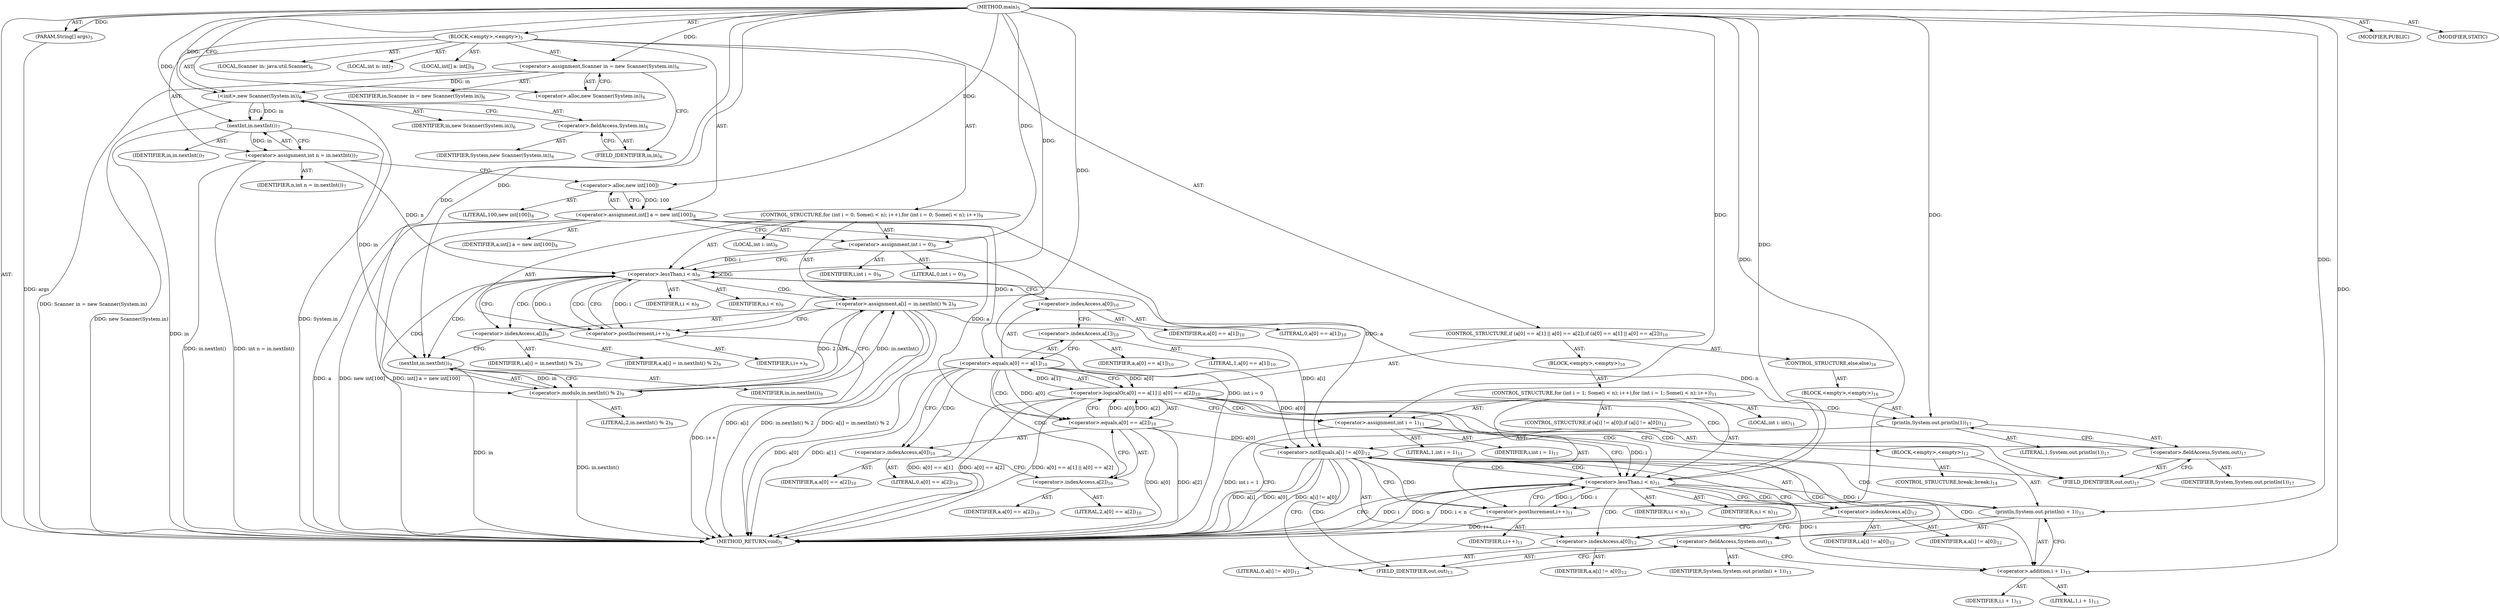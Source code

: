 digraph "main" {  
"19" [label = <(METHOD,main)<SUB>5</SUB>> ]
"20" [label = <(PARAM,String[] args)<SUB>5</SUB>> ]
"21" [label = <(BLOCK,&lt;empty&gt;,&lt;empty&gt;)<SUB>5</SUB>> ]
"4" [label = <(LOCAL,Scanner in: java.util.Scanner)<SUB>6</SUB>> ]
"22" [label = <(&lt;operator&gt;.assignment,Scanner in = new Scanner(System.in))<SUB>6</SUB>> ]
"23" [label = <(IDENTIFIER,in,Scanner in = new Scanner(System.in))<SUB>6</SUB>> ]
"24" [label = <(&lt;operator&gt;.alloc,new Scanner(System.in))<SUB>6</SUB>> ]
"25" [label = <(&lt;init&gt;,new Scanner(System.in))<SUB>6</SUB>> ]
"3" [label = <(IDENTIFIER,in,new Scanner(System.in))<SUB>6</SUB>> ]
"26" [label = <(&lt;operator&gt;.fieldAccess,System.in)<SUB>6</SUB>> ]
"27" [label = <(IDENTIFIER,System,new Scanner(System.in))<SUB>6</SUB>> ]
"28" [label = <(FIELD_IDENTIFIER,in,in)<SUB>6</SUB>> ]
"29" [label = <(LOCAL,int n: int)<SUB>7</SUB>> ]
"30" [label = <(&lt;operator&gt;.assignment,int n = in.nextInt())<SUB>7</SUB>> ]
"31" [label = <(IDENTIFIER,n,int n = in.nextInt())<SUB>7</SUB>> ]
"32" [label = <(nextInt,in.nextInt())<SUB>7</SUB>> ]
"33" [label = <(IDENTIFIER,in,in.nextInt())<SUB>7</SUB>> ]
"34" [label = <(LOCAL,int[] a: int[])<SUB>8</SUB>> ]
"35" [label = <(&lt;operator&gt;.assignment,int[] a = new int[100])<SUB>8</SUB>> ]
"36" [label = <(IDENTIFIER,a,int[] a = new int[100])<SUB>8</SUB>> ]
"37" [label = <(&lt;operator&gt;.alloc,new int[100])> ]
"38" [label = <(LITERAL,100,new int[100])<SUB>8</SUB>> ]
"39" [label = <(CONTROL_STRUCTURE,for (int i = 0; Some(i &lt; n); i++),for (int i = 0; Some(i &lt; n); i++))<SUB>9</SUB>> ]
"40" [label = <(LOCAL,int i: int)<SUB>9</SUB>> ]
"41" [label = <(&lt;operator&gt;.assignment,int i = 0)<SUB>9</SUB>> ]
"42" [label = <(IDENTIFIER,i,int i = 0)<SUB>9</SUB>> ]
"43" [label = <(LITERAL,0,int i = 0)<SUB>9</SUB>> ]
"44" [label = <(&lt;operator&gt;.lessThan,i &lt; n)<SUB>9</SUB>> ]
"45" [label = <(IDENTIFIER,i,i &lt; n)<SUB>9</SUB>> ]
"46" [label = <(IDENTIFIER,n,i &lt; n)<SUB>9</SUB>> ]
"47" [label = <(&lt;operator&gt;.postIncrement,i++)<SUB>9</SUB>> ]
"48" [label = <(IDENTIFIER,i,i++)<SUB>9</SUB>> ]
"49" [label = <(&lt;operator&gt;.assignment,a[i] = in.nextInt() % 2)<SUB>9</SUB>> ]
"50" [label = <(&lt;operator&gt;.indexAccess,a[i])<SUB>9</SUB>> ]
"51" [label = <(IDENTIFIER,a,a[i] = in.nextInt() % 2)<SUB>9</SUB>> ]
"52" [label = <(IDENTIFIER,i,a[i] = in.nextInt() % 2)<SUB>9</SUB>> ]
"53" [label = <(&lt;operator&gt;.modulo,in.nextInt() % 2)<SUB>9</SUB>> ]
"54" [label = <(nextInt,in.nextInt())<SUB>9</SUB>> ]
"55" [label = <(IDENTIFIER,in,in.nextInt())<SUB>9</SUB>> ]
"56" [label = <(LITERAL,2,in.nextInt() % 2)<SUB>9</SUB>> ]
"57" [label = <(CONTROL_STRUCTURE,if (a[0] == a[1] || a[0] == a[2]),if (a[0] == a[1] || a[0] == a[2]))<SUB>10</SUB>> ]
"58" [label = <(&lt;operator&gt;.logicalOr,a[0] == a[1] || a[0] == a[2])<SUB>10</SUB>> ]
"59" [label = <(&lt;operator&gt;.equals,a[0] == a[1])<SUB>10</SUB>> ]
"60" [label = <(&lt;operator&gt;.indexAccess,a[0])<SUB>10</SUB>> ]
"61" [label = <(IDENTIFIER,a,a[0] == a[1])<SUB>10</SUB>> ]
"62" [label = <(LITERAL,0,a[0] == a[1])<SUB>10</SUB>> ]
"63" [label = <(&lt;operator&gt;.indexAccess,a[1])<SUB>10</SUB>> ]
"64" [label = <(IDENTIFIER,a,a[0] == a[1])<SUB>10</SUB>> ]
"65" [label = <(LITERAL,1,a[0] == a[1])<SUB>10</SUB>> ]
"66" [label = <(&lt;operator&gt;.equals,a[0] == a[2])<SUB>10</SUB>> ]
"67" [label = <(&lt;operator&gt;.indexAccess,a[0])<SUB>10</SUB>> ]
"68" [label = <(IDENTIFIER,a,a[0] == a[2])<SUB>10</SUB>> ]
"69" [label = <(LITERAL,0,a[0] == a[2])<SUB>10</SUB>> ]
"70" [label = <(&lt;operator&gt;.indexAccess,a[2])<SUB>10</SUB>> ]
"71" [label = <(IDENTIFIER,a,a[0] == a[2])<SUB>10</SUB>> ]
"72" [label = <(LITERAL,2,a[0] == a[2])<SUB>10</SUB>> ]
"73" [label = <(BLOCK,&lt;empty&gt;,&lt;empty&gt;)<SUB>10</SUB>> ]
"74" [label = <(CONTROL_STRUCTURE,for (int i = 1; Some(i &lt; n); i++),for (int i = 1; Some(i &lt; n); i++))<SUB>11</SUB>> ]
"75" [label = <(LOCAL,int i: int)<SUB>11</SUB>> ]
"76" [label = <(&lt;operator&gt;.assignment,int i = 1)<SUB>11</SUB>> ]
"77" [label = <(IDENTIFIER,i,int i = 1)<SUB>11</SUB>> ]
"78" [label = <(LITERAL,1,int i = 1)<SUB>11</SUB>> ]
"79" [label = <(&lt;operator&gt;.lessThan,i &lt; n)<SUB>11</SUB>> ]
"80" [label = <(IDENTIFIER,i,i &lt; n)<SUB>11</SUB>> ]
"81" [label = <(IDENTIFIER,n,i &lt; n)<SUB>11</SUB>> ]
"82" [label = <(&lt;operator&gt;.postIncrement,i++)<SUB>11</SUB>> ]
"83" [label = <(IDENTIFIER,i,i++)<SUB>11</SUB>> ]
"84" [label = <(CONTROL_STRUCTURE,if (a[i] != a[0]),if (a[i] != a[0]))<SUB>12</SUB>> ]
"85" [label = <(&lt;operator&gt;.notEquals,a[i] != a[0])<SUB>12</SUB>> ]
"86" [label = <(&lt;operator&gt;.indexAccess,a[i])<SUB>12</SUB>> ]
"87" [label = <(IDENTIFIER,a,a[i] != a[0])<SUB>12</SUB>> ]
"88" [label = <(IDENTIFIER,i,a[i] != a[0])<SUB>12</SUB>> ]
"89" [label = <(&lt;operator&gt;.indexAccess,a[0])<SUB>12</SUB>> ]
"90" [label = <(IDENTIFIER,a,a[i] != a[0])<SUB>12</SUB>> ]
"91" [label = <(LITERAL,0,a[i] != a[0])<SUB>12</SUB>> ]
"92" [label = <(BLOCK,&lt;empty&gt;,&lt;empty&gt;)<SUB>12</SUB>> ]
"93" [label = <(println,System.out.println(i + 1))<SUB>13</SUB>> ]
"94" [label = <(&lt;operator&gt;.fieldAccess,System.out)<SUB>13</SUB>> ]
"95" [label = <(IDENTIFIER,System,System.out.println(i + 1))<SUB>13</SUB>> ]
"96" [label = <(FIELD_IDENTIFIER,out,out)<SUB>13</SUB>> ]
"97" [label = <(&lt;operator&gt;.addition,i + 1)<SUB>13</SUB>> ]
"98" [label = <(IDENTIFIER,i,i + 1)<SUB>13</SUB>> ]
"99" [label = <(LITERAL,1,i + 1)<SUB>13</SUB>> ]
"100" [label = <(CONTROL_STRUCTURE,break;,break;)<SUB>14</SUB>> ]
"101" [label = <(CONTROL_STRUCTURE,else,else)<SUB>16</SUB>> ]
"102" [label = <(BLOCK,&lt;empty&gt;,&lt;empty&gt;)<SUB>16</SUB>> ]
"103" [label = <(println,System.out.println(1))<SUB>17</SUB>> ]
"104" [label = <(&lt;operator&gt;.fieldAccess,System.out)<SUB>17</SUB>> ]
"105" [label = <(IDENTIFIER,System,System.out.println(1))<SUB>17</SUB>> ]
"106" [label = <(FIELD_IDENTIFIER,out,out)<SUB>17</SUB>> ]
"107" [label = <(LITERAL,1,System.out.println(1))<SUB>17</SUB>> ]
"108" [label = <(MODIFIER,PUBLIC)> ]
"109" [label = <(MODIFIER,STATIC)> ]
"110" [label = <(METHOD_RETURN,void)<SUB>5</SUB>> ]
  "19" -> "20"  [ label = "AST: "] 
  "19" -> "21"  [ label = "AST: "] 
  "19" -> "108"  [ label = "AST: "] 
  "19" -> "109"  [ label = "AST: "] 
  "19" -> "110"  [ label = "AST: "] 
  "21" -> "4"  [ label = "AST: "] 
  "21" -> "22"  [ label = "AST: "] 
  "21" -> "25"  [ label = "AST: "] 
  "21" -> "29"  [ label = "AST: "] 
  "21" -> "30"  [ label = "AST: "] 
  "21" -> "34"  [ label = "AST: "] 
  "21" -> "35"  [ label = "AST: "] 
  "21" -> "39"  [ label = "AST: "] 
  "21" -> "57"  [ label = "AST: "] 
  "22" -> "23"  [ label = "AST: "] 
  "22" -> "24"  [ label = "AST: "] 
  "25" -> "3"  [ label = "AST: "] 
  "25" -> "26"  [ label = "AST: "] 
  "26" -> "27"  [ label = "AST: "] 
  "26" -> "28"  [ label = "AST: "] 
  "30" -> "31"  [ label = "AST: "] 
  "30" -> "32"  [ label = "AST: "] 
  "32" -> "33"  [ label = "AST: "] 
  "35" -> "36"  [ label = "AST: "] 
  "35" -> "37"  [ label = "AST: "] 
  "37" -> "38"  [ label = "AST: "] 
  "39" -> "40"  [ label = "AST: "] 
  "39" -> "41"  [ label = "AST: "] 
  "39" -> "44"  [ label = "AST: "] 
  "39" -> "47"  [ label = "AST: "] 
  "39" -> "49"  [ label = "AST: "] 
  "41" -> "42"  [ label = "AST: "] 
  "41" -> "43"  [ label = "AST: "] 
  "44" -> "45"  [ label = "AST: "] 
  "44" -> "46"  [ label = "AST: "] 
  "47" -> "48"  [ label = "AST: "] 
  "49" -> "50"  [ label = "AST: "] 
  "49" -> "53"  [ label = "AST: "] 
  "50" -> "51"  [ label = "AST: "] 
  "50" -> "52"  [ label = "AST: "] 
  "53" -> "54"  [ label = "AST: "] 
  "53" -> "56"  [ label = "AST: "] 
  "54" -> "55"  [ label = "AST: "] 
  "57" -> "58"  [ label = "AST: "] 
  "57" -> "73"  [ label = "AST: "] 
  "57" -> "101"  [ label = "AST: "] 
  "58" -> "59"  [ label = "AST: "] 
  "58" -> "66"  [ label = "AST: "] 
  "59" -> "60"  [ label = "AST: "] 
  "59" -> "63"  [ label = "AST: "] 
  "60" -> "61"  [ label = "AST: "] 
  "60" -> "62"  [ label = "AST: "] 
  "63" -> "64"  [ label = "AST: "] 
  "63" -> "65"  [ label = "AST: "] 
  "66" -> "67"  [ label = "AST: "] 
  "66" -> "70"  [ label = "AST: "] 
  "67" -> "68"  [ label = "AST: "] 
  "67" -> "69"  [ label = "AST: "] 
  "70" -> "71"  [ label = "AST: "] 
  "70" -> "72"  [ label = "AST: "] 
  "73" -> "74"  [ label = "AST: "] 
  "74" -> "75"  [ label = "AST: "] 
  "74" -> "76"  [ label = "AST: "] 
  "74" -> "79"  [ label = "AST: "] 
  "74" -> "82"  [ label = "AST: "] 
  "74" -> "84"  [ label = "AST: "] 
  "76" -> "77"  [ label = "AST: "] 
  "76" -> "78"  [ label = "AST: "] 
  "79" -> "80"  [ label = "AST: "] 
  "79" -> "81"  [ label = "AST: "] 
  "82" -> "83"  [ label = "AST: "] 
  "84" -> "85"  [ label = "AST: "] 
  "84" -> "92"  [ label = "AST: "] 
  "85" -> "86"  [ label = "AST: "] 
  "85" -> "89"  [ label = "AST: "] 
  "86" -> "87"  [ label = "AST: "] 
  "86" -> "88"  [ label = "AST: "] 
  "89" -> "90"  [ label = "AST: "] 
  "89" -> "91"  [ label = "AST: "] 
  "92" -> "93"  [ label = "AST: "] 
  "92" -> "100"  [ label = "AST: "] 
  "93" -> "94"  [ label = "AST: "] 
  "93" -> "97"  [ label = "AST: "] 
  "94" -> "95"  [ label = "AST: "] 
  "94" -> "96"  [ label = "AST: "] 
  "97" -> "98"  [ label = "AST: "] 
  "97" -> "99"  [ label = "AST: "] 
  "101" -> "102"  [ label = "AST: "] 
  "102" -> "103"  [ label = "AST: "] 
  "103" -> "104"  [ label = "AST: "] 
  "103" -> "107"  [ label = "AST: "] 
  "104" -> "105"  [ label = "AST: "] 
  "104" -> "106"  [ label = "AST: "] 
  "22" -> "28"  [ label = "CFG: "] 
  "25" -> "32"  [ label = "CFG: "] 
  "30" -> "37"  [ label = "CFG: "] 
  "35" -> "41"  [ label = "CFG: "] 
  "24" -> "22"  [ label = "CFG: "] 
  "26" -> "25"  [ label = "CFG: "] 
  "32" -> "30"  [ label = "CFG: "] 
  "37" -> "35"  [ label = "CFG: "] 
  "41" -> "44"  [ label = "CFG: "] 
  "44" -> "50"  [ label = "CFG: "] 
  "44" -> "60"  [ label = "CFG: "] 
  "47" -> "44"  [ label = "CFG: "] 
  "49" -> "47"  [ label = "CFG: "] 
  "58" -> "76"  [ label = "CFG: "] 
  "58" -> "106"  [ label = "CFG: "] 
  "28" -> "26"  [ label = "CFG: "] 
  "50" -> "54"  [ label = "CFG: "] 
  "53" -> "49"  [ label = "CFG: "] 
  "59" -> "58"  [ label = "CFG: "] 
  "59" -> "67"  [ label = "CFG: "] 
  "66" -> "58"  [ label = "CFG: "] 
  "54" -> "53"  [ label = "CFG: "] 
  "60" -> "63"  [ label = "CFG: "] 
  "63" -> "59"  [ label = "CFG: "] 
  "67" -> "70"  [ label = "CFG: "] 
  "70" -> "66"  [ label = "CFG: "] 
  "76" -> "79"  [ label = "CFG: "] 
  "79" -> "110"  [ label = "CFG: "] 
  "79" -> "86"  [ label = "CFG: "] 
  "82" -> "79"  [ label = "CFG: "] 
  "103" -> "110"  [ label = "CFG: "] 
  "85" -> "96"  [ label = "CFG: "] 
  "85" -> "82"  [ label = "CFG: "] 
  "104" -> "103"  [ label = "CFG: "] 
  "86" -> "89"  [ label = "CFG: "] 
  "89" -> "85"  [ label = "CFG: "] 
  "93" -> "110"  [ label = "CFG: "] 
  "106" -> "104"  [ label = "CFG: "] 
  "94" -> "97"  [ label = "CFG: "] 
  "97" -> "93"  [ label = "CFG: "] 
  "96" -> "94"  [ label = "CFG: "] 
  "19" -> "24"  [ label = "CFG: "] 
  "20" -> "110"  [ label = "DDG: args"] 
  "22" -> "110"  [ label = "DDG: Scanner in = new Scanner(System.in)"] 
  "25" -> "110"  [ label = "DDG: System.in"] 
  "25" -> "110"  [ label = "DDG: new Scanner(System.in)"] 
  "32" -> "110"  [ label = "DDG: in"] 
  "30" -> "110"  [ label = "DDG: in.nextInt()"] 
  "30" -> "110"  [ label = "DDG: int n = in.nextInt()"] 
  "35" -> "110"  [ label = "DDG: a"] 
  "35" -> "110"  [ label = "DDG: new int[100]"] 
  "35" -> "110"  [ label = "DDG: int[] a = new int[100]"] 
  "41" -> "110"  [ label = "DDG: int i = 0"] 
  "59" -> "110"  [ label = "DDG: a[0]"] 
  "59" -> "110"  [ label = "DDG: a[1]"] 
  "58" -> "110"  [ label = "DDG: a[0] == a[1]"] 
  "66" -> "110"  [ label = "DDG: a[0]"] 
  "66" -> "110"  [ label = "DDG: a[2]"] 
  "58" -> "110"  [ label = "DDG: a[0] == a[2]"] 
  "58" -> "110"  [ label = "DDG: a[0] == a[1] || a[0] == a[2]"] 
  "76" -> "110"  [ label = "DDG: int i = 1"] 
  "79" -> "110"  [ label = "DDG: i"] 
  "79" -> "110"  [ label = "DDG: n"] 
  "79" -> "110"  [ label = "DDG: i &lt; n"] 
  "85" -> "110"  [ label = "DDG: a[i]"] 
  "85" -> "110"  [ label = "DDG: a[0]"] 
  "85" -> "110"  [ label = "DDG: a[i] != a[0]"] 
  "82" -> "110"  [ label = "DDG: i++"] 
  "49" -> "110"  [ label = "DDG: a[i]"] 
  "54" -> "110"  [ label = "DDG: in"] 
  "53" -> "110"  [ label = "DDG: in.nextInt()"] 
  "49" -> "110"  [ label = "DDG: in.nextInt() % 2"] 
  "49" -> "110"  [ label = "DDG: a[i] = in.nextInt() % 2"] 
  "47" -> "110"  [ label = "DDG: i++"] 
  "19" -> "20"  [ label = "DDG: "] 
  "19" -> "22"  [ label = "DDG: "] 
  "32" -> "30"  [ label = "DDG: in"] 
  "37" -> "35"  [ label = "DDG: 100"] 
  "22" -> "25"  [ label = "DDG: in"] 
  "19" -> "25"  [ label = "DDG: "] 
  "19" -> "41"  [ label = "DDG: "] 
  "53" -> "49"  [ label = "DDG: in.nextInt()"] 
  "53" -> "49"  [ label = "DDG: 2"] 
  "25" -> "32"  [ label = "DDG: in"] 
  "19" -> "32"  [ label = "DDG: "] 
  "19" -> "37"  [ label = "DDG: "] 
  "41" -> "44"  [ label = "DDG: i"] 
  "47" -> "44"  [ label = "DDG: i"] 
  "19" -> "44"  [ label = "DDG: "] 
  "30" -> "44"  [ label = "DDG: n"] 
  "44" -> "47"  [ label = "DDG: i"] 
  "19" -> "47"  [ label = "DDG: "] 
  "59" -> "58"  [ label = "DDG: a[0]"] 
  "59" -> "58"  [ label = "DDG: a[1]"] 
  "66" -> "58"  [ label = "DDG: a[0]"] 
  "66" -> "58"  [ label = "DDG: a[2]"] 
  "54" -> "53"  [ label = "DDG: in"] 
  "19" -> "53"  [ label = "DDG: "] 
  "35" -> "59"  [ label = "DDG: a"] 
  "35" -> "66"  [ label = "DDG: a"] 
  "59" -> "66"  [ label = "DDG: a[0]"] 
  "19" -> "76"  [ label = "DDG: "] 
  "32" -> "54"  [ label = "DDG: in"] 
  "19" -> "54"  [ label = "DDG: "] 
  "76" -> "79"  [ label = "DDG: i"] 
  "82" -> "79"  [ label = "DDG: i"] 
  "19" -> "79"  [ label = "DDG: "] 
  "44" -> "79"  [ label = "DDG: n"] 
  "79" -> "82"  [ label = "DDG: i"] 
  "19" -> "82"  [ label = "DDG: "] 
  "19" -> "103"  [ label = "DDG: "] 
  "35" -> "85"  [ label = "DDG: a"] 
  "49" -> "85"  [ label = "DDG: a[i]"] 
  "59" -> "85"  [ label = "DDG: a[0]"] 
  "66" -> "85"  [ label = "DDG: a[0]"] 
  "79" -> "93"  [ label = "DDG: i"] 
  "19" -> "93"  [ label = "DDG: "] 
  "79" -> "97"  [ label = "DDG: i"] 
  "19" -> "97"  [ label = "DDG: "] 
  "44" -> "47"  [ label = "CDG: "] 
  "44" -> "49"  [ label = "CDG: "] 
  "44" -> "50"  [ label = "CDG: "] 
  "44" -> "44"  [ label = "CDG: "] 
  "44" -> "54"  [ label = "CDG: "] 
  "44" -> "53"  [ label = "CDG: "] 
  "58" -> "103"  [ label = "CDG: "] 
  "58" -> "104"  [ label = "CDG: "] 
  "58" -> "106"  [ label = "CDG: "] 
  "58" -> "76"  [ label = "CDG: "] 
  "58" -> "79"  [ label = "CDG: "] 
  "59" -> "66"  [ label = "CDG: "] 
  "59" -> "67"  [ label = "CDG: "] 
  "59" -> "70"  [ label = "CDG: "] 
  "79" -> "89"  [ label = "CDG: "] 
  "79" -> "85"  [ label = "CDG: "] 
  "79" -> "86"  [ label = "CDG: "] 
  "85" -> "94"  [ label = "CDG: "] 
  "85" -> "96"  [ label = "CDG: "] 
  "85" -> "97"  [ label = "CDG: "] 
  "85" -> "82"  [ label = "CDG: "] 
  "85" -> "93"  [ label = "CDG: "] 
  "85" -> "79"  [ label = "CDG: "] 
}
